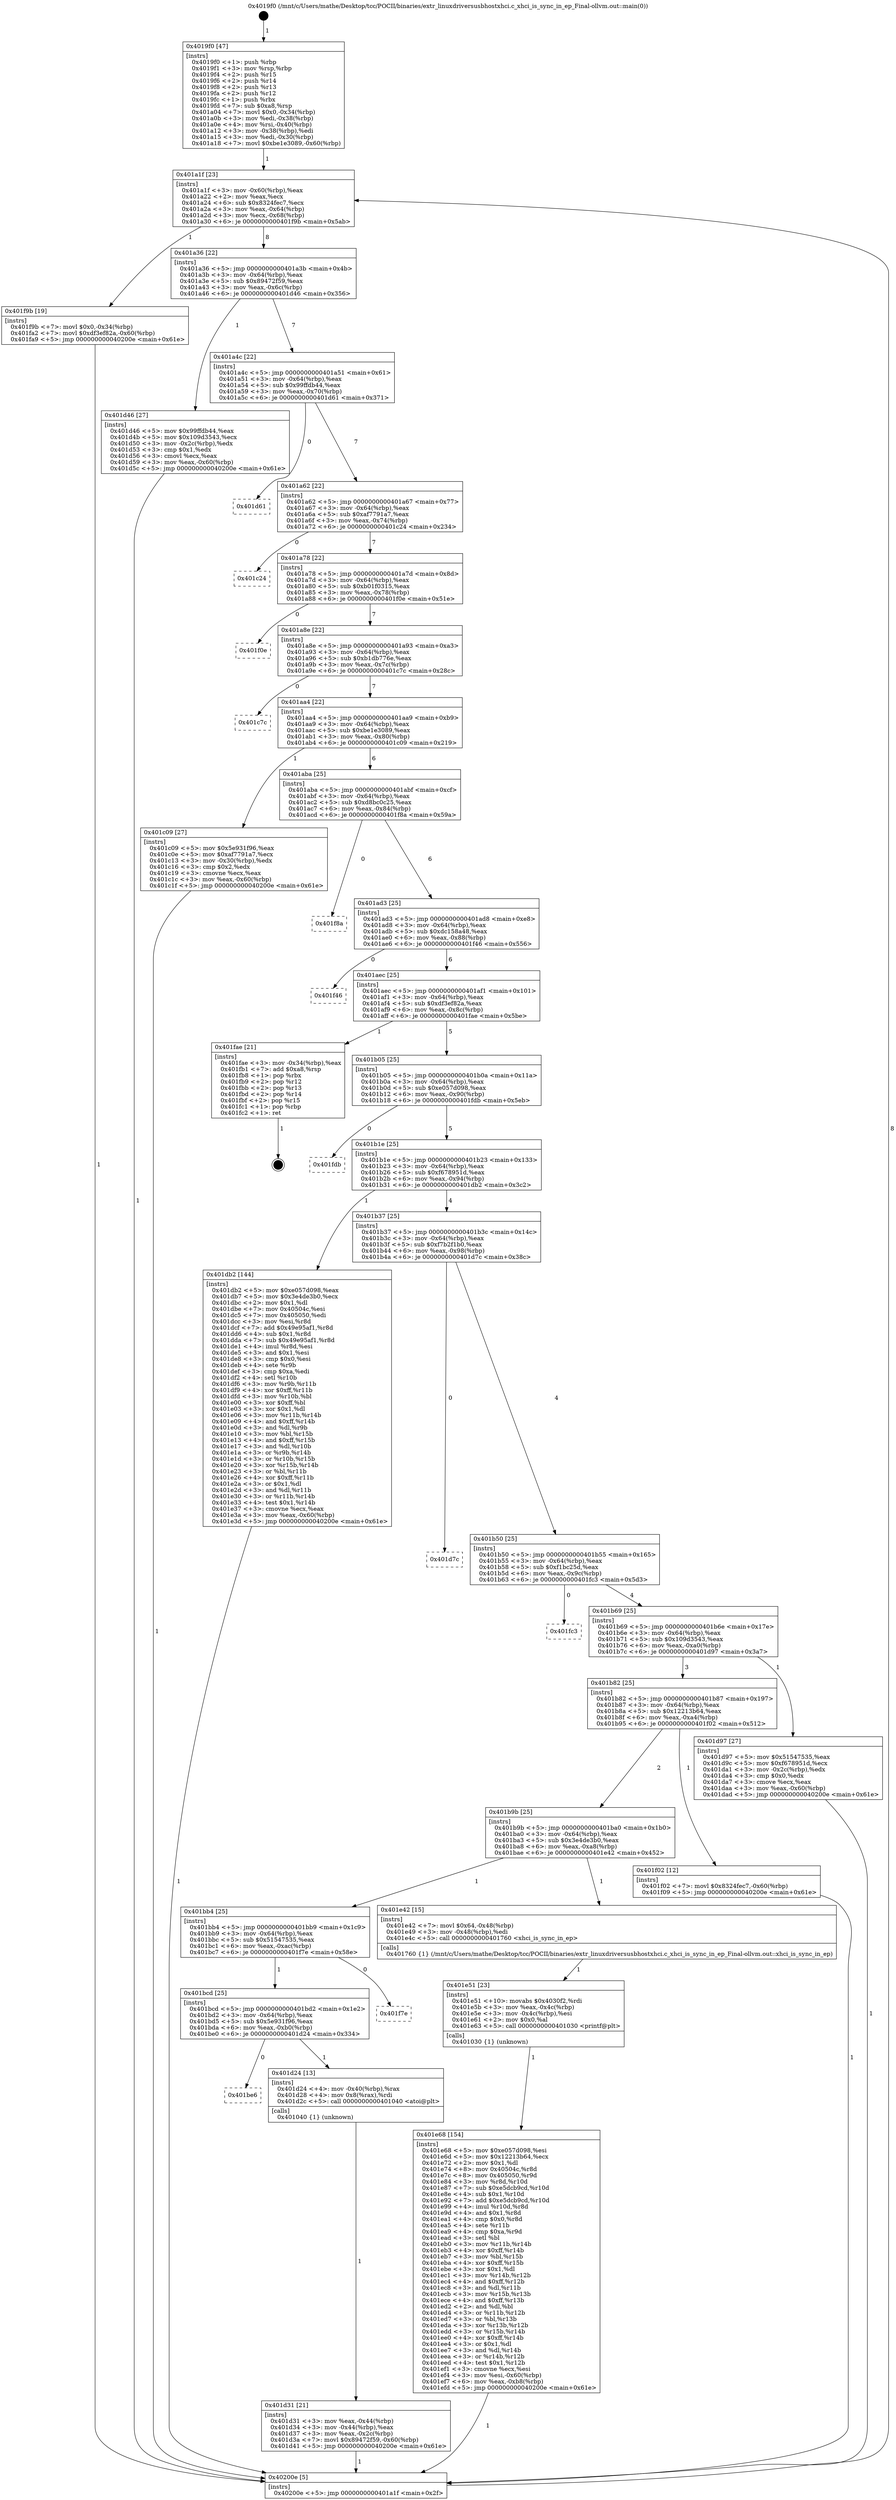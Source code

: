 digraph "0x4019f0" {
  label = "0x4019f0 (/mnt/c/Users/mathe/Desktop/tcc/POCII/binaries/extr_linuxdriversusbhostxhci.c_xhci_is_sync_in_ep_Final-ollvm.out::main(0))"
  labelloc = "t"
  node[shape=record]

  Entry [label="",width=0.3,height=0.3,shape=circle,fillcolor=black,style=filled]
  "0x401a1f" [label="{
     0x401a1f [23]\l
     | [instrs]\l
     &nbsp;&nbsp;0x401a1f \<+3\>: mov -0x60(%rbp),%eax\l
     &nbsp;&nbsp;0x401a22 \<+2\>: mov %eax,%ecx\l
     &nbsp;&nbsp;0x401a24 \<+6\>: sub $0x8324fec7,%ecx\l
     &nbsp;&nbsp;0x401a2a \<+3\>: mov %eax,-0x64(%rbp)\l
     &nbsp;&nbsp;0x401a2d \<+3\>: mov %ecx,-0x68(%rbp)\l
     &nbsp;&nbsp;0x401a30 \<+6\>: je 0000000000401f9b \<main+0x5ab\>\l
  }"]
  "0x401f9b" [label="{
     0x401f9b [19]\l
     | [instrs]\l
     &nbsp;&nbsp;0x401f9b \<+7\>: movl $0x0,-0x34(%rbp)\l
     &nbsp;&nbsp;0x401fa2 \<+7\>: movl $0xdf3ef82a,-0x60(%rbp)\l
     &nbsp;&nbsp;0x401fa9 \<+5\>: jmp 000000000040200e \<main+0x61e\>\l
  }"]
  "0x401a36" [label="{
     0x401a36 [22]\l
     | [instrs]\l
     &nbsp;&nbsp;0x401a36 \<+5\>: jmp 0000000000401a3b \<main+0x4b\>\l
     &nbsp;&nbsp;0x401a3b \<+3\>: mov -0x64(%rbp),%eax\l
     &nbsp;&nbsp;0x401a3e \<+5\>: sub $0x89472f59,%eax\l
     &nbsp;&nbsp;0x401a43 \<+3\>: mov %eax,-0x6c(%rbp)\l
     &nbsp;&nbsp;0x401a46 \<+6\>: je 0000000000401d46 \<main+0x356\>\l
  }"]
  Exit [label="",width=0.3,height=0.3,shape=circle,fillcolor=black,style=filled,peripheries=2]
  "0x401d46" [label="{
     0x401d46 [27]\l
     | [instrs]\l
     &nbsp;&nbsp;0x401d46 \<+5\>: mov $0x99ffdb44,%eax\l
     &nbsp;&nbsp;0x401d4b \<+5\>: mov $0x109d3543,%ecx\l
     &nbsp;&nbsp;0x401d50 \<+3\>: mov -0x2c(%rbp),%edx\l
     &nbsp;&nbsp;0x401d53 \<+3\>: cmp $0x1,%edx\l
     &nbsp;&nbsp;0x401d56 \<+3\>: cmovl %ecx,%eax\l
     &nbsp;&nbsp;0x401d59 \<+3\>: mov %eax,-0x60(%rbp)\l
     &nbsp;&nbsp;0x401d5c \<+5\>: jmp 000000000040200e \<main+0x61e\>\l
  }"]
  "0x401a4c" [label="{
     0x401a4c [22]\l
     | [instrs]\l
     &nbsp;&nbsp;0x401a4c \<+5\>: jmp 0000000000401a51 \<main+0x61\>\l
     &nbsp;&nbsp;0x401a51 \<+3\>: mov -0x64(%rbp),%eax\l
     &nbsp;&nbsp;0x401a54 \<+5\>: sub $0x99ffdb44,%eax\l
     &nbsp;&nbsp;0x401a59 \<+3\>: mov %eax,-0x70(%rbp)\l
     &nbsp;&nbsp;0x401a5c \<+6\>: je 0000000000401d61 \<main+0x371\>\l
  }"]
  "0x401e68" [label="{
     0x401e68 [154]\l
     | [instrs]\l
     &nbsp;&nbsp;0x401e68 \<+5\>: mov $0xe057d098,%esi\l
     &nbsp;&nbsp;0x401e6d \<+5\>: mov $0x12213b64,%ecx\l
     &nbsp;&nbsp;0x401e72 \<+2\>: mov $0x1,%dl\l
     &nbsp;&nbsp;0x401e74 \<+8\>: mov 0x40504c,%r8d\l
     &nbsp;&nbsp;0x401e7c \<+8\>: mov 0x405050,%r9d\l
     &nbsp;&nbsp;0x401e84 \<+3\>: mov %r8d,%r10d\l
     &nbsp;&nbsp;0x401e87 \<+7\>: sub $0xe5dcb9cd,%r10d\l
     &nbsp;&nbsp;0x401e8e \<+4\>: sub $0x1,%r10d\l
     &nbsp;&nbsp;0x401e92 \<+7\>: add $0xe5dcb9cd,%r10d\l
     &nbsp;&nbsp;0x401e99 \<+4\>: imul %r10d,%r8d\l
     &nbsp;&nbsp;0x401e9d \<+4\>: and $0x1,%r8d\l
     &nbsp;&nbsp;0x401ea1 \<+4\>: cmp $0x0,%r8d\l
     &nbsp;&nbsp;0x401ea5 \<+4\>: sete %r11b\l
     &nbsp;&nbsp;0x401ea9 \<+4\>: cmp $0xa,%r9d\l
     &nbsp;&nbsp;0x401ead \<+3\>: setl %bl\l
     &nbsp;&nbsp;0x401eb0 \<+3\>: mov %r11b,%r14b\l
     &nbsp;&nbsp;0x401eb3 \<+4\>: xor $0xff,%r14b\l
     &nbsp;&nbsp;0x401eb7 \<+3\>: mov %bl,%r15b\l
     &nbsp;&nbsp;0x401eba \<+4\>: xor $0xff,%r15b\l
     &nbsp;&nbsp;0x401ebe \<+3\>: xor $0x1,%dl\l
     &nbsp;&nbsp;0x401ec1 \<+3\>: mov %r14b,%r12b\l
     &nbsp;&nbsp;0x401ec4 \<+4\>: and $0xff,%r12b\l
     &nbsp;&nbsp;0x401ec8 \<+3\>: and %dl,%r11b\l
     &nbsp;&nbsp;0x401ecb \<+3\>: mov %r15b,%r13b\l
     &nbsp;&nbsp;0x401ece \<+4\>: and $0xff,%r13b\l
     &nbsp;&nbsp;0x401ed2 \<+2\>: and %dl,%bl\l
     &nbsp;&nbsp;0x401ed4 \<+3\>: or %r11b,%r12b\l
     &nbsp;&nbsp;0x401ed7 \<+3\>: or %bl,%r13b\l
     &nbsp;&nbsp;0x401eda \<+3\>: xor %r13b,%r12b\l
     &nbsp;&nbsp;0x401edd \<+3\>: or %r15b,%r14b\l
     &nbsp;&nbsp;0x401ee0 \<+4\>: xor $0xff,%r14b\l
     &nbsp;&nbsp;0x401ee4 \<+3\>: or $0x1,%dl\l
     &nbsp;&nbsp;0x401ee7 \<+3\>: and %dl,%r14b\l
     &nbsp;&nbsp;0x401eea \<+3\>: or %r14b,%r12b\l
     &nbsp;&nbsp;0x401eed \<+4\>: test $0x1,%r12b\l
     &nbsp;&nbsp;0x401ef1 \<+3\>: cmovne %ecx,%esi\l
     &nbsp;&nbsp;0x401ef4 \<+3\>: mov %esi,-0x60(%rbp)\l
     &nbsp;&nbsp;0x401ef7 \<+6\>: mov %eax,-0xb8(%rbp)\l
     &nbsp;&nbsp;0x401efd \<+5\>: jmp 000000000040200e \<main+0x61e\>\l
  }"]
  "0x401d61" [label="{
     0x401d61\l
  }", style=dashed]
  "0x401a62" [label="{
     0x401a62 [22]\l
     | [instrs]\l
     &nbsp;&nbsp;0x401a62 \<+5\>: jmp 0000000000401a67 \<main+0x77\>\l
     &nbsp;&nbsp;0x401a67 \<+3\>: mov -0x64(%rbp),%eax\l
     &nbsp;&nbsp;0x401a6a \<+5\>: sub $0xaf7791a7,%eax\l
     &nbsp;&nbsp;0x401a6f \<+3\>: mov %eax,-0x74(%rbp)\l
     &nbsp;&nbsp;0x401a72 \<+6\>: je 0000000000401c24 \<main+0x234\>\l
  }"]
  "0x401e51" [label="{
     0x401e51 [23]\l
     | [instrs]\l
     &nbsp;&nbsp;0x401e51 \<+10\>: movabs $0x4030f2,%rdi\l
     &nbsp;&nbsp;0x401e5b \<+3\>: mov %eax,-0x4c(%rbp)\l
     &nbsp;&nbsp;0x401e5e \<+3\>: mov -0x4c(%rbp),%esi\l
     &nbsp;&nbsp;0x401e61 \<+2\>: mov $0x0,%al\l
     &nbsp;&nbsp;0x401e63 \<+5\>: call 0000000000401030 \<printf@plt\>\l
     | [calls]\l
     &nbsp;&nbsp;0x401030 \{1\} (unknown)\l
  }"]
  "0x401c24" [label="{
     0x401c24\l
  }", style=dashed]
  "0x401a78" [label="{
     0x401a78 [22]\l
     | [instrs]\l
     &nbsp;&nbsp;0x401a78 \<+5\>: jmp 0000000000401a7d \<main+0x8d\>\l
     &nbsp;&nbsp;0x401a7d \<+3\>: mov -0x64(%rbp),%eax\l
     &nbsp;&nbsp;0x401a80 \<+5\>: sub $0xb01f0315,%eax\l
     &nbsp;&nbsp;0x401a85 \<+3\>: mov %eax,-0x78(%rbp)\l
     &nbsp;&nbsp;0x401a88 \<+6\>: je 0000000000401f0e \<main+0x51e\>\l
  }"]
  "0x401d31" [label="{
     0x401d31 [21]\l
     | [instrs]\l
     &nbsp;&nbsp;0x401d31 \<+3\>: mov %eax,-0x44(%rbp)\l
     &nbsp;&nbsp;0x401d34 \<+3\>: mov -0x44(%rbp),%eax\l
     &nbsp;&nbsp;0x401d37 \<+3\>: mov %eax,-0x2c(%rbp)\l
     &nbsp;&nbsp;0x401d3a \<+7\>: movl $0x89472f59,-0x60(%rbp)\l
     &nbsp;&nbsp;0x401d41 \<+5\>: jmp 000000000040200e \<main+0x61e\>\l
  }"]
  "0x401f0e" [label="{
     0x401f0e\l
  }", style=dashed]
  "0x401a8e" [label="{
     0x401a8e [22]\l
     | [instrs]\l
     &nbsp;&nbsp;0x401a8e \<+5\>: jmp 0000000000401a93 \<main+0xa3\>\l
     &nbsp;&nbsp;0x401a93 \<+3\>: mov -0x64(%rbp),%eax\l
     &nbsp;&nbsp;0x401a96 \<+5\>: sub $0xb1db776e,%eax\l
     &nbsp;&nbsp;0x401a9b \<+3\>: mov %eax,-0x7c(%rbp)\l
     &nbsp;&nbsp;0x401a9e \<+6\>: je 0000000000401c7c \<main+0x28c\>\l
  }"]
  "0x401be6" [label="{
     0x401be6\l
  }", style=dashed]
  "0x401c7c" [label="{
     0x401c7c\l
  }", style=dashed]
  "0x401aa4" [label="{
     0x401aa4 [22]\l
     | [instrs]\l
     &nbsp;&nbsp;0x401aa4 \<+5\>: jmp 0000000000401aa9 \<main+0xb9\>\l
     &nbsp;&nbsp;0x401aa9 \<+3\>: mov -0x64(%rbp),%eax\l
     &nbsp;&nbsp;0x401aac \<+5\>: sub $0xbe1e3089,%eax\l
     &nbsp;&nbsp;0x401ab1 \<+3\>: mov %eax,-0x80(%rbp)\l
     &nbsp;&nbsp;0x401ab4 \<+6\>: je 0000000000401c09 \<main+0x219\>\l
  }"]
  "0x401d24" [label="{
     0x401d24 [13]\l
     | [instrs]\l
     &nbsp;&nbsp;0x401d24 \<+4\>: mov -0x40(%rbp),%rax\l
     &nbsp;&nbsp;0x401d28 \<+4\>: mov 0x8(%rax),%rdi\l
     &nbsp;&nbsp;0x401d2c \<+5\>: call 0000000000401040 \<atoi@plt\>\l
     | [calls]\l
     &nbsp;&nbsp;0x401040 \{1\} (unknown)\l
  }"]
  "0x401c09" [label="{
     0x401c09 [27]\l
     | [instrs]\l
     &nbsp;&nbsp;0x401c09 \<+5\>: mov $0x5e931f96,%eax\l
     &nbsp;&nbsp;0x401c0e \<+5\>: mov $0xaf7791a7,%ecx\l
     &nbsp;&nbsp;0x401c13 \<+3\>: mov -0x30(%rbp),%edx\l
     &nbsp;&nbsp;0x401c16 \<+3\>: cmp $0x2,%edx\l
     &nbsp;&nbsp;0x401c19 \<+3\>: cmovne %ecx,%eax\l
     &nbsp;&nbsp;0x401c1c \<+3\>: mov %eax,-0x60(%rbp)\l
     &nbsp;&nbsp;0x401c1f \<+5\>: jmp 000000000040200e \<main+0x61e\>\l
  }"]
  "0x401aba" [label="{
     0x401aba [25]\l
     | [instrs]\l
     &nbsp;&nbsp;0x401aba \<+5\>: jmp 0000000000401abf \<main+0xcf\>\l
     &nbsp;&nbsp;0x401abf \<+3\>: mov -0x64(%rbp),%eax\l
     &nbsp;&nbsp;0x401ac2 \<+5\>: sub $0xd8bc0c25,%eax\l
     &nbsp;&nbsp;0x401ac7 \<+6\>: mov %eax,-0x84(%rbp)\l
     &nbsp;&nbsp;0x401acd \<+6\>: je 0000000000401f8a \<main+0x59a\>\l
  }"]
  "0x40200e" [label="{
     0x40200e [5]\l
     | [instrs]\l
     &nbsp;&nbsp;0x40200e \<+5\>: jmp 0000000000401a1f \<main+0x2f\>\l
  }"]
  "0x4019f0" [label="{
     0x4019f0 [47]\l
     | [instrs]\l
     &nbsp;&nbsp;0x4019f0 \<+1\>: push %rbp\l
     &nbsp;&nbsp;0x4019f1 \<+3\>: mov %rsp,%rbp\l
     &nbsp;&nbsp;0x4019f4 \<+2\>: push %r15\l
     &nbsp;&nbsp;0x4019f6 \<+2\>: push %r14\l
     &nbsp;&nbsp;0x4019f8 \<+2\>: push %r13\l
     &nbsp;&nbsp;0x4019fa \<+2\>: push %r12\l
     &nbsp;&nbsp;0x4019fc \<+1\>: push %rbx\l
     &nbsp;&nbsp;0x4019fd \<+7\>: sub $0xa8,%rsp\l
     &nbsp;&nbsp;0x401a04 \<+7\>: movl $0x0,-0x34(%rbp)\l
     &nbsp;&nbsp;0x401a0b \<+3\>: mov %edi,-0x38(%rbp)\l
     &nbsp;&nbsp;0x401a0e \<+4\>: mov %rsi,-0x40(%rbp)\l
     &nbsp;&nbsp;0x401a12 \<+3\>: mov -0x38(%rbp),%edi\l
     &nbsp;&nbsp;0x401a15 \<+3\>: mov %edi,-0x30(%rbp)\l
     &nbsp;&nbsp;0x401a18 \<+7\>: movl $0xbe1e3089,-0x60(%rbp)\l
  }"]
  "0x401bcd" [label="{
     0x401bcd [25]\l
     | [instrs]\l
     &nbsp;&nbsp;0x401bcd \<+5\>: jmp 0000000000401bd2 \<main+0x1e2\>\l
     &nbsp;&nbsp;0x401bd2 \<+3\>: mov -0x64(%rbp),%eax\l
     &nbsp;&nbsp;0x401bd5 \<+5\>: sub $0x5e931f96,%eax\l
     &nbsp;&nbsp;0x401bda \<+6\>: mov %eax,-0xb0(%rbp)\l
     &nbsp;&nbsp;0x401be0 \<+6\>: je 0000000000401d24 \<main+0x334\>\l
  }"]
  "0x401f8a" [label="{
     0x401f8a\l
  }", style=dashed]
  "0x401ad3" [label="{
     0x401ad3 [25]\l
     | [instrs]\l
     &nbsp;&nbsp;0x401ad3 \<+5\>: jmp 0000000000401ad8 \<main+0xe8\>\l
     &nbsp;&nbsp;0x401ad8 \<+3\>: mov -0x64(%rbp),%eax\l
     &nbsp;&nbsp;0x401adb \<+5\>: sub $0xdc158a48,%eax\l
     &nbsp;&nbsp;0x401ae0 \<+6\>: mov %eax,-0x88(%rbp)\l
     &nbsp;&nbsp;0x401ae6 \<+6\>: je 0000000000401f46 \<main+0x556\>\l
  }"]
  "0x401f7e" [label="{
     0x401f7e\l
  }", style=dashed]
  "0x401f46" [label="{
     0x401f46\l
  }", style=dashed]
  "0x401aec" [label="{
     0x401aec [25]\l
     | [instrs]\l
     &nbsp;&nbsp;0x401aec \<+5\>: jmp 0000000000401af1 \<main+0x101\>\l
     &nbsp;&nbsp;0x401af1 \<+3\>: mov -0x64(%rbp),%eax\l
     &nbsp;&nbsp;0x401af4 \<+5\>: sub $0xdf3ef82a,%eax\l
     &nbsp;&nbsp;0x401af9 \<+6\>: mov %eax,-0x8c(%rbp)\l
     &nbsp;&nbsp;0x401aff \<+6\>: je 0000000000401fae \<main+0x5be\>\l
  }"]
  "0x401bb4" [label="{
     0x401bb4 [25]\l
     | [instrs]\l
     &nbsp;&nbsp;0x401bb4 \<+5\>: jmp 0000000000401bb9 \<main+0x1c9\>\l
     &nbsp;&nbsp;0x401bb9 \<+3\>: mov -0x64(%rbp),%eax\l
     &nbsp;&nbsp;0x401bbc \<+5\>: sub $0x51547535,%eax\l
     &nbsp;&nbsp;0x401bc1 \<+6\>: mov %eax,-0xac(%rbp)\l
     &nbsp;&nbsp;0x401bc7 \<+6\>: je 0000000000401f7e \<main+0x58e\>\l
  }"]
  "0x401fae" [label="{
     0x401fae [21]\l
     | [instrs]\l
     &nbsp;&nbsp;0x401fae \<+3\>: mov -0x34(%rbp),%eax\l
     &nbsp;&nbsp;0x401fb1 \<+7\>: add $0xa8,%rsp\l
     &nbsp;&nbsp;0x401fb8 \<+1\>: pop %rbx\l
     &nbsp;&nbsp;0x401fb9 \<+2\>: pop %r12\l
     &nbsp;&nbsp;0x401fbb \<+2\>: pop %r13\l
     &nbsp;&nbsp;0x401fbd \<+2\>: pop %r14\l
     &nbsp;&nbsp;0x401fbf \<+2\>: pop %r15\l
     &nbsp;&nbsp;0x401fc1 \<+1\>: pop %rbp\l
     &nbsp;&nbsp;0x401fc2 \<+1\>: ret\l
  }"]
  "0x401b05" [label="{
     0x401b05 [25]\l
     | [instrs]\l
     &nbsp;&nbsp;0x401b05 \<+5\>: jmp 0000000000401b0a \<main+0x11a\>\l
     &nbsp;&nbsp;0x401b0a \<+3\>: mov -0x64(%rbp),%eax\l
     &nbsp;&nbsp;0x401b0d \<+5\>: sub $0xe057d098,%eax\l
     &nbsp;&nbsp;0x401b12 \<+6\>: mov %eax,-0x90(%rbp)\l
     &nbsp;&nbsp;0x401b18 \<+6\>: je 0000000000401fdb \<main+0x5eb\>\l
  }"]
  "0x401e42" [label="{
     0x401e42 [15]\l
     | [instrs]\l
     &nbsp;&nbsp;0x401e42 \<+7\>: movl $0x64,-0x48(%rbp)\l
     &nbsp;&nbsp;0x401e49 \<+3\>: mov -0x48(%rbp),%edi\l
     &nbsp;&nbsp;0x401e4c \<+5\>: call 0000000000401760 \<xhci_is_sync_in_ep\>\l
     | [calls]\l
     &nbsp;&nbsp;0x401760 \{1\} (/mnt/c/Users/mathe/Desktop/tcc/POCII/binaries/extr_linuxdriversusbhostxhci.c_xhci_is_sync_in_ep_Final-ollvm.out::xhci_is_sync_in_ep)\l
  }"]
  "0x401fdb" [label="{
     0x401fdb\l
  }", style=dashed]
  "0x401b1e" [label="{
     0x401b1e [25]\l
     | [instrs]\l
     &nbsp;&nbsp;0x401b1e \<+5\>: jmp 0000000000401b23 \<main+0x133\>\l
     &nbsp;&nbsp;0x401b23 \<+3\>: mov -0x64(%rbp),%eax\l
     &nbsp;&nbsp;0x401b26 \<+5\>: sub $0xf678951d,%eax\l
     &nbsp;&nbsp;0x401b2b \<+6\>: mov %eax,-0x94(%rbp)\l
     &nbsp;&nbsp;0x401b31 \<+6\>: je 0000000000401db2 \<main+0x3c2\>\l
  }"]
  "0x401b9b" [label="{
     0x401b9b [25]\l
     | [instrs]\l
     &nbsp;&nbsp;0x401b9b \<+5\>: jmp 0000000000401ba0 \<main+0x1b0\>\l
     &nbsp;&nbsp;0x401ba0 \<+3\>: mov -0x64(%rbp),%eax\l
     &nbsp;&nbsp;0x401ba3 \<+5\>: sub $0x3e4de3b0,%eax\l
     &nbsp;&nbsp;0x401ba8 \<+6\>: mov %eax,-0xa8(%rbp)\l
     &nbsp;&nbsp;0x401bae \<+6\>: je 0000000000401e42 \<main+0x452\>\l
  }"]
  "0x401db2" [label="{
     0x401db2 [144]\l
     | [instrs]\l
     &nbsp;&nbsp;0x401db2 \<+5\>: mov $0xe057d098,%eax\l
     &nbsp;&nbsp;0x401db7 \<+5\>: mov $0x3e4de3b0,%ecx\l
     &nbsp;&nbsp;0x401dbc \<+2\>: mov $0x1,%dl\l
     &nbsp;&nbsp;0x401dbe \<+7\>: mov 0x40504c,%esi\l
     &nbsp;&nbsp;0x401dc5 \<+7\>: mov 0x405050,%edi\l
     &nbsp;&nbsp;0x401dcc \<+3\>: mov %esi,%r8d\l
     &nbsp;&nbsp;0x401dcf \<+7\>: add $0x49e95af1,%r8d\l
     &nbsp;&nbsp;0x401dd6 \<+4\>: sub $0x1,%r8d\l
     &nbsp;&nbsp;0x401dda \<+7\>: sub $0x49e95af1,%r8d\l
     &nbsp;&nbsp;0x401de1 \<+4\>: imul %r8d,%esi\l
     &nbsp;&nbsp;0x401de5 \<+3\>: and $0x1,%esi\l
     &nbsp;&nbsp;0x401de8 \<+3\>: cmp $0x0,%esi\l
     &nbsp;&nbsp;0x401deb \<+4\>: sete %r9b\l
     &nbsp;&nbsp;0x401def \<+3\>: cmp $0xa,%edi\l
     &nbsp;&nbsp;0x401df2 \<+4\>: setl %r10b\l
     &nbsp;&nbsp;0x401df6 \<+3\>: mov %r9b,%r11b\l
     &nbsp;&nbsp;0x401df9 \<+4\>: xor $0xff,%r11b\l
     &nbsp;&nbsp;0x401dfd \<+3\>: mov %r10b,%bl\l
     &nbsp;&nbsp;0x401e00 \<+3\>: xor $0xff,%bl\l
     &nbsp;&nbsp;0x401e03 \<+3\>: xor $0x1,%dl\l
     &nbsp;&nbsp;0x401e06 \<+3\>: mov %r11b,%r14b\l
     &nbsp;&nbsp;0x401e09 \<+4\>: and $0xff,%r14b\l
     &nbsp;&nbsp;0x401e0d \<+3\>: and %dl,%r9b\l
     &nbsp;&nbsp;0x401e10 \<+3\>: mov %bl,%r15b\l
     &nbsp;&nbsp;0x401e13 \<+4\>: and $0xff,%r15b\l
     &nbsp;&nbsp;0x401e17 \<+3\>: and %dl,%r10b\l
     &nbsp;&nbsp;0x401e1a \<+3\>: or %r9b,%r14b\l
     &nbsp;&nbsp;0x401e1d \<+3\>: or %r10b,%r15b\l
     &nbsp;&nbsp;0x401e20 \<+3\>: xor %r15b,%r14b\l
     &nbsp;&nbsp;0x401e23 \<+3\>: or %bl,%r11b\l
     &nbsp;&nbsp;0x401e26 \<+4\>: xor $0xff,%r11b\l
     &nbsp;&nbsp;0x401e2a \<+3\>: or $0x1,%dl\l
     &nbsp;&nbsp;0x401e2d \<+3\>: and %dl,%r11b\l
     &nbsp;&nbsp;0x401e30 \<+3\>: or %r11b,%r14b\l
     &nbsp;&nbsp;0x401e33 \<+4\>: test $0x1,%r14b\l
     &nbsp;&nbsp;0x401e37 \<+3\>: cmovne %ecx,%eax\l
     &nbsp;&nbsp;0x401e3a \<+3\>: mov %eax,-0x60(%rbp)\l
     &nbsp;&nbsp;0x401e3d \<+5\>: jmp 000000000040200e \<main+0x61e\>\l
  }"]
  "0x401b37" [label="{
     0x401b37 [25]\l
     | [instrs]\l
     &nbsp;&nbsp;0x401b37 \<+5\>: jmp 0000000000401b3c \<main+0x14c\>\l
     &nbsp;&nbsp;0x401b3c \<+3\>: mov -0x64(%rbp),%eax\l
     &nbsp;&nbsp;0x401b3f \<+5\>: sub $0xf7b2f1b0,%eax\l
     &nbsp;&nbsp;0x401b44 \<+6\>: mov %eax,-0x98(%rbp)\l
     &nbsp;&nbsp;0x401b4a \<+6\>: je 0000000000401d7c \<main+0x38c\>\l
  }"]
  "0x401f02" [label="{
     0x401f02 [12]\l
     | [instrs]\l
     &nbsp;&nbsp;0x401f02 \<+7\>: movl $0x8324fec7,-0x60(%rbp)\l
     &nbsp;&nbsp;0x401f09 \<+5\>: jmp 000000000040200e \<main+0x61e\>\l
  }"]
  "0x401d7c" [label="{
     0x401d7c\l
  }", style=dashed]
  "0x401b50" [label="{
     0x401b50 [25]\l
     | [instrs]\l
     &nbsp;&nbsp;0x401b50 \<+5\>: jmp 0000000000401b55 \<main+0x165\>\l
     &nbsp;&nbsp;0x401b55 \<+3\>: mov -0x64(%rbp),%eax\l
     &nbsp;&nbsp;0x401b58 \<+5\>: sub $0xf1bc25d,%eax\l
     &nbsp;&nbsp;0x401b5d \<+6\>: mov %eax,-0x9c(%rbp)\l
     &nbsp;&nbsp;0x401b63 \<+6\>: je 0000000000401fc3 \<main+0x5d3\>\l
  }"]
  "0x401b82" [label="{
     0x401b82 [25]\l
     | [instrs]\l
     &nbsp;&nbsp;0x401b82 \<+5\>: jmp 0000000000401b87 \<main+0x197\>\l
     &nbsp;&nbsp;0x401b87 \<+3\>: mov -0x64(%rbp),%eax\l
     &nbsp;&nbsp;0x401b8a \<+5\>: sub $0x12213b64,%eax\l
     &nbsp;&nbsp;0x401b8f \<+6\>: mov %eax,-0xa4(%rbp)\l
     &nbsp;&nbsp;0x401b95 \<+6\>: je 0000000000401f02 \<main+0x512\>\l
  }"]
  "0x401fc3" [label="{
     0x401fc3\l
  }", style=dashed]
  "0x401b69" [label="{
     0x401b69 [25]\l
     | [instrs]\l
     &nbsp;&nbsp;0x401b69 \<+5\>: jmp 0000000000401b6e \<main+0x17e\>\l
     &nbsp;&nbsp;0x401b6e \<+3\>: mov -0x64(%rbp),%eax\l
     &nbsp;&nbsp;0x401b71 \<+5\>: sub $0x109d3543,%eax\l
     &nbsp;&nbsp;0x401b76 \<+6\>: mov %eax,-0xa0(%rbp)\l
     &nbsp;&nbsp;0x401b7c \<+6\>: je 0000000000401d97 \<main+0x3a7\>\l
  }"]
  "0x401d97" [label="{
     0x401d97 [27]\l
     | [instrs]\l
     &nbsp;&nbsp;0x401d97 \<+5\>: mov $0x51547535,%eax\l
     &nbsp;&nbsp;0x401d9c \<+5\>: mov $0xf678951d,%ecx\l
     &nbsp;&nbsp;0x401da1 \<+3\>: mov -0x2c(%rbp),%edx\l
     &nbsp;&nbsp;0x401da4 \<+3\>: cmp $0x0,%edx\l
     &nbsp;&nbsp;0x401da7 \<+3\>: cmove %ecx,%eax\l
     &nbsp;&nbsp;0x401daa \<+3\>: mov %eax,-0x60(%rbp)\l
     &nbsp;&nbsp;0x401dad \<+5\>: jmp 000000000040200e \<main+0x61e\>\l
  }"]
  Entry -> "0x4019f0" [label=" 1"]
  "0x401a1f" -> "0x401f9b" [label=" 1"]
  "0x401a1f" -> "0x401a36" [label=" 8"]
  "0x401fae" -> Exit [label=" 1"]
  "0x401a36" -> "0x401d46" [label=" 1"]
  "0x401a36" -> "0x401a4c" [label=" 7"]
  "0x401f9b" -> "0x40200e" [label=" 1"]
  "0x401a4c" -> "0x401d61" [label=" 0"]
  "0x401a4c" -> "0x401a62" [label=" 7"]
  "0x401f02" -> "0x40200e" [label=" 1"]
  "0x401a62" -> "0x401c24" [label=" 0"]
  "0x401a62" -> "0x401a78" [label=" 7"]
  "0x401e68" -> "0x40200e" [label=" 1"]
  "0x401a78" -> "0x401f0e" [label=" 0"]
  "0x401a78" -> "0x401a8e" [label=" 7"]
  "0x401e51" -> "0x401e68" [label=" 1"]
  "0x401a8e" -> "0x401c7c" [label=" 0"]
  "0x401a8e" -> "0x401aa4" [label=" 7"]
  "0x401e42" -> "0x401e51" [label=" 1"]
  "0x401aa4" -> "0x401c09" [label=" 1"]
  "0x401aa4" -> "0x401aba" [label=" 6"]
  "0x401c09" -> "0x40200e" [label=" 1"]
  "0x4019f0" -> "0x401a1f" [label=" 1"]
  "0x40200e" -> "0x401a1f" [label=" 8"]
  "0x401db2" -> "0x40200e" [label=" 1"]
  "0x401aba" -> "0x401f8a" [label=" 0"]
  "0x401aba" -> "0x401ad3" [label=" 6"]
  "0x401d46" -> "0x40200e" [label=" 1"]
  "0x401ad3" -> "0x401f46" [label=" 0"]
  "0x401ad3" -> "0x401aec" [label=" 6"]
  "0x401d31" -> "0x40200e" [label=" 1"]
  "0x401aec" -> "0x401fae" [label=" 1"]
  "0x401aec" -> "0x401b05" [label=" 5"]
  "0x401bcd" -> "0x401be6" [label=" 0"]
  "0x401b05" -> "0x401fdb" [label=" 0"]
  "0x401b05" -> "0x401b1e" [label=" 5"]
  "0x401bcd" -> "0x401d24" [label=" 1"]
  "0x401b1e" -> "0x401db2" [label=" 1"]
  "0x401b1e" -> "0x401b37" [label=" 4"]
  "0x401bb4" -> "0x401bcd" [label=" 1"]
  "0x401b37" -> "0x401d7c" [label=" 0"]
  "0x401b37" -> "0x401b50" [label=" 4"]
  "0x401bb4" -> "0x401f7e" [label=" 0"]
  "0x401b50" -> "0x401fc3" [label=" 0"]
  "0x401b50" -> "0x401b69" [label=" 4"]
  "0x401b9b" -> "0x401bb4" [label=" 1"]
  "0x401b69" -> "0x401d97" [label=" 1"]
  "0x401b69" -> "0x401b82" [label=" 3"]
  "0x401d24" -> "0x401d31" [label=" 1"]
  "0x401b82" -> "0x401f02" [label=" 1"]
  "0x401b82" -> "0x401b9b" [label=" 2"]
  "0x401d97" -> "0x40200e" [label=" 1"]
  "0x401b9b" -> "0x401e42" [label=" 1"]
}
